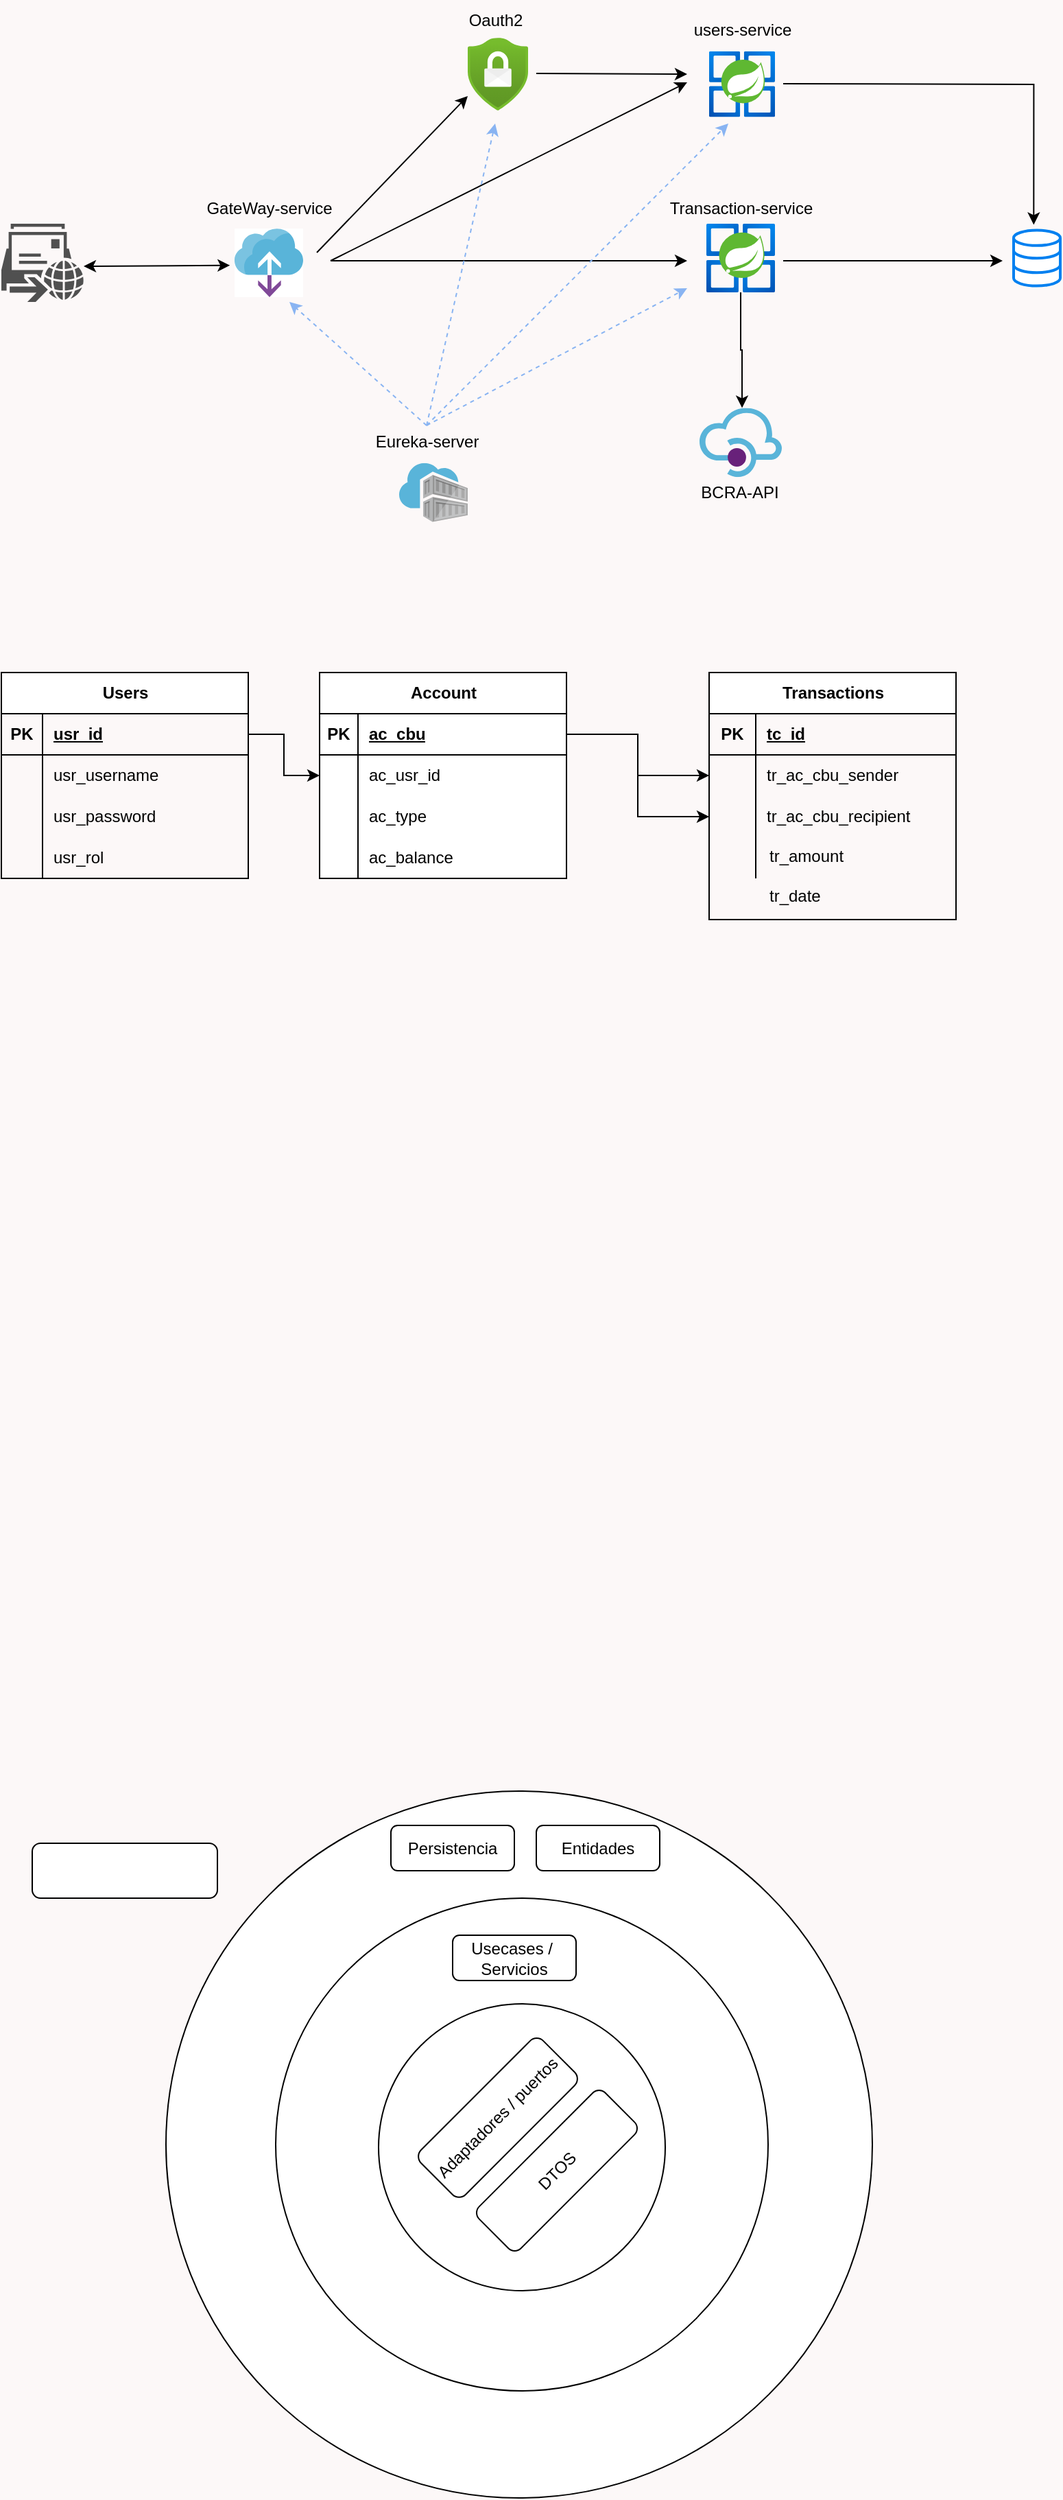 <mxfile version="21.3.7" type="device">
  <diagram id="C5RBs43oDa-KdzZeNtuy" name="Page-1">
    <mxGraphModel dx="1034" dy="438" grid="1" gridSize="10" guides="1" tooltips="1" connect="1" arrows="1" fold="1" page="1" pageScale="1" pageWidth="827" pageHeight="1169" background="#FCF8F8" math="0" shadow="0">
      <root>
        <mxCell id="WIyWlLk6GJQsqaUBKTNV-0" />
        <mxCell id="WIyWlLk6GJQsqaUBKTNV-1" parent="WIyWlLk6GJQsqaUBKTNV-0" />
        <mxCell id="pgt-kpk18Z7RpN9NTaZK-42" value="" style="edgeStyle=orthogonalEdgeStyle;rounded=0;orthogonalLoop=1;jettySize=auto;html=1;entryX=0.431;entryY=-0.099;entryDx=0;entryDy=0;entryPerimeter=0;" parent="WIyWlLk6GJQsqaUBKTNV-1" target="pgt-kpk18Z7RpN9NTaZK-35" edge="1">
          <mxGeometry relative="1" as="geometry">
            <mxPoint x="610" y="91" as="sourcePoint" />
            <mxPoint x="794" y="170" as="targetPoint" />
          </mxGeometry>
        </mxCell>
        <mxCell id="pgt-kpk18Z7RpN9NTaZK-0" value="" style="image;aspect=fixed;html=1;points=[];align=center;fontSize=12;image=img/lib/azure2/compute/Azure_Spring_Cloud.svg;" parent="WIyWlLk6GJQsqaUBKTNV-1" vertex="1">
          <mxGeometry x="556" y="67.28" width="48" height="48" as="geometry" />
        </mxCell>
        <mxCell id="pgt-kpk18Z7RpN9NTaZK-1" value="users-service" style="text;html=1;align=center;verticalAlign=middle;resizable=0;points=[];autosize=1;strokeColor=none;fillColor=none;" parent="WIyWlLk6GJQsqaUBKTNV-1" vertex="1">
          <mxGeometry x="535" y="37.28" width="90" height="30" as="geometry" />
        </mxCell>
        <mxCell id="kaDgl38oNe5Sr7qKTcQq-0" value="" style="edgeStyle=orthogonalEdgeStyle;rounded=0;orthogonalLoop=1;jettySize=auto;html=1;" parent="WIyWlLk6GJQsqaUBKTNV-1" source="pgt-kpk18Z7RpN9NTaZK-4" target="pgt-kpk18Z7RpN9NTaZK-9" edge="1">
          <mxGeometry relative="1" as="geometry">
            <Array as="points">
              <mxPoint x="579" y="285" />
              <mxPoint x="580" y="285" />
            </Array>
          </mxGeometry>
        </mxCell>
        <mxCell id="pgt-kpk18Z7RpN9NTaZK-4" value="" style="image;aspect=fixed;html=1;points=[];align=center;fontSize=12;image=img/lib/azure2/compute/Azure_Spring_Cloud.svg;" parent="WIyWlLk6GJQsqaUBKTNV-1" vertex="1">
          <mxGeometry x="554" y="193" width="50" height="50" as="geometry" />
        </mxCell>
        <mxCell id="pgt-kpk18Z7RpN9NTaZK-5" value="Transaction-service" style="text;html=1;align=center;verticalAlign=middle;resizable=0;points=[];autosize=1;strokeColor=none;fillColor=none;" parent="WIyWlLk6GJQsqaUBKTNV-1" vertex="1">
          <mxGeometry x="514" y="166.5" width="130" height="30" as="geometry" />
        </mxCell>
        <mxCell id="pgt-kpk18Z7RpN9NTaZK-9" value="" style="image;sketch=0;aspect=fixed;html=1;points=[];align=center;fontSize=12;image=img/lib/mscae/API_Management.svg;" parent="WIyWlLk6GJQsqaUBKTNV-1" vertex="1">
          <mxGeometry x="549" y="327.2" width="60" height="50.4" as="geometry" />
        </mxCell>
        <mxCell id="pgt-kpk18Z7RpN9NTaZK-10" value="BCRA-API" style="text;html=1;align=center;verticalAlign=middle;resizable=0;points=[];autosize=1;strokeColor=none;fillColor=none;" parent="WIyWlLk6GJQsqaUBKTNV-1" vertex="1">
          <mxGeometry x="538" y="373.9" width="80" height="30" as="geometry" />
        </mxCell>
        <mxCell id="pgt-kpk18Z7RpN9NTaZK-12" value="" style="image;sketch=0;aspect=fixed;html=1;points=[];align=center;fontSize=12;image=img/lib/mscae/On_Premises_Data_Gateways.svg;imageBackground=default;" parent="WIyWlLk6GJQsqaUBKTNV-1" vertex="1">
          <mxGeometry x="210" y="196.5" width="50" height="50" as="geometry" />
        </mxCell>
        <mxCell id="pgt-kpk18Z7RpN9NTaZK-13" value="" style="image;aspect=fixed;html=1;points=[];align=center;fontSize=12;image=img/lib/azure2/security/Security_Center.svg;" parent="WIyWlLk6GJQsqaUBKTNV-1" vertex="1">
          <mxGeometry x="380" y="57.28" width="44" height="53.43" as="geometry" />
        </mxCell>
        <mxCell id="pgt-kpk18Z7RpN9NTaZK-14" value="" style="image;sketch=0;aspect=fixed;html=1;points=[];align=center;fontSize=12;image=img/lib/mscae/Container_Registries.svg;" parent="WIyWlLk6GJQsqaUBKTNV-1" vertex="1">
          <mxGeometry x="330" y="367.4" width="50" height="43" as="geometry" />
        </mxCell>
        <mxCell id="pgt-kpk18Z7RpN9NTaZK-15" value="" style="sketch=0;pointerEvents=1;shadow=0;dashed=0;html=1;strokeColor=none;fillColor=#505050;labelPosition=center;verticalLabelPosition=bottom;verticalAlign=top;outlineConnect=0;align=center;shape=mxgraph.office.communications.remote_move_request;" parent="WIyWlLk6GJQsqaUBKTNV-1" vertex="1">
          <mxGeometry x="40" y="193" width="60" height="57" as="geometry" />
        </mxCell>
        <mxCell id="pgt-kpk18Z7RpN9NTaZK-21" value="Oauth2" style="text;html=1;align=center;verticalAlign=middle;resizable=0;points=[];autosize=1;strokeColor=none;fillColor=none;" parent="WIyWlLk6GJQsqaUBKTNV-1" vertex="1">
          <mxGeometry x="370" y="30" width="60" height="30" as="geometry" />
        </mxCell>
        <mxCell id="pgt-kpk18Z7RpN9NTaZK-22" value="Eureka-server" style="text;html=1;align=center;verticalAlign=middle;resizable=0;points=[];autosize=1;strokeColor=none;fillColor=none;" parent="WIyWlLk6GJQsqaUBKTNV-1" vertex="1">
          <mxGeometry x="300" y="337.4" width="100" height="30" as="geometry" />
        </mxCell>
        <mxCell id="pgt-kpk18Z7RpN9NTaZK-23" value="GateWay-service" style="text;html=1;align=center;verticalAlign=middle;resizable=0;points=[];autosize=1;strokeColor=none;fillColor=none;" parent="WIyWlLk6GJQsqaUBKTNV-1" vertex="1">
          <mxGeometry x="175" y="166.5" width="120" height="30" as="geometry" />
        </mxCell>
        <mxCell id="pgt-kpk18Z7RpN9NTaZK-24" value="" style="endArrow=classic;startArrow=classic;html=1;rounded=0;entryX=-0.067;entryY=0.537;entryDx=0;entryDy=0;entryPerimeter=0;" parent="WIyWlLk6GJQsqaUBKTNV-1" target="pgt-kpk18Z7RpN9NTaZK-12" edge="1">
          <mxGeometry width="50" height="50" relative="1" as="geometry">
            <mxPoint x="100" y="224" as="sourcePoint" />
            <mxPoint x="150" y="174" as="targetPoint" />
          </mxGeometry>
        </mxCell>
        <mxCell id="pgt-kpk18Z7RpN9NTaZK-26" value="" style="endArrow=classic;html=1;rounded=0;" parent="WIyWlLk6GJQsqaUBKTNV-1" edge="1">
          <mxGeometry width="50" height="50" relative="1" as="geometry">
            <mxPoint x="270" y="214" as="sourcePoint" />
            <mxPoint x="380" y="100" as="targetPoint" />
          </mxGeometry>
        </mxCell>
        <mxCell id="pgt-kpk18Z7RpN9NTaZK-27" value="" style="endArrow=classic;html=1;rounded=0;" parent="WIyWlLk6GJQsqaUBKTNV-1" edge="1">
          <mxGeometry width="50" height="50" relative="1" as="geometry">
            <mxPoint x="280" y="220" as="sourcePoint" />
            <mxPoint x="540" y="220" as="targetPoint" />
          </mxGeometry>
        </mxCell>
        <mxCell id="pgt-kpk18Z7RpN9NTaZK-29" value="" style="endArrow=classic;html=1;rounded=0;" parent="WIyWlLk6GJQsqaUBKTNV-1" edge="1">
          <mxGeometry width="50" height="50" relative="1" as="geometry">
            <mxPoint x="280" y="220" as="sourcePoint" />
            <mxPoint x="540" y="90" as="targetPoint" />
          </mxGeometry>
        </mxCell>
        <mxCell id="pgt-kpk18Z7RpN9NTaZK-33" value="" style="endArrow=classic;html=1;rounded=0;" parent="WIyWlLk6GJQsqaUBKTNV-1" edge="1">
          <mxGeometry width="50" height="50" relative="1" as="geometry">
            <mxPoint x="430" y="83.5" as="sourcePoint" />
            <mxPoint x="540" y="84" as="targetPoint" />
          </mxGeometry>
        </mxCell>
        <mxCell id="pgt-kpk18Z7RpN9NTaZK-35" value="" style="html=1;verticalLabelPosition=bottom;align=center;labelBackgroundColor=#ffffff;verticalAlign=top;strokeWidth=2;strokeColor=#0080F0;shadow=0;dashed=0;shape=mxgraph.ios7.icons.data;" parent="WIyWlLk6GJQsqaUBKTNV-1" vertex="1">
          <mxGeometry x="778" y="197.73" width="34" height="40.55" as="geometry" />
        </mxCell>
        <mxCell id="pgt-kpk18Z7RpN9NTaZK-43" value="" style="endArrow=classic;html=1;rounded=0;dashed=1;fillColor=#dae8fc;strokeColor=#89B4F2;" parent="WIyWlLk6GJQsqaUBKTNV-1" edge="1">
          <mxGeometry width="50" height="50" relative="1" as="geometry">
            <mxPoint x="350" y="340" as="sourcePoint" />
            <mxPoint x="540" y="240" as="targetPoint" />
          </mxGeometry>
        </mxCell>
        <mxCell id="pgt-kpk18Z7RpN9NTaZK-47" value="" style="endArrow=classic;html=1;rounded=0;dashed=1;fillColor=#dae8fc;strokeColor=#89B4F2;" parent="WIyWlLk6GJQsqaUBKTNV-1" edge="1">
          <mxGeometry width="50" height="50" relative="1" as="geometry">
            <mxPoint x="350" y="340" as="sourcePoint" />
            <mxPoint x="570" y="120" as="targetPoint" />
          </mxGeometry>
        </mxCell>
        <mxCell id="pgt-kpk18Z7RpN9NTaZK-48" value="" style="endArrow=classic;html=1;rounded=0;dashed=1;fillColor=#dae8fc;strokeColor=#89B4F2;" parent="WIyWlLk6GJQsqaUBKTNV-1" edge="1">
          <mxGeometry width="50" height="50" relative="1" as="geometry">
            <mxPoint x="350" y="340" as="sourcePoint" />
            <mxPoint x="250" y="250" as="targetPoint" />
          </mxGeometry>
        </mxCell>
        <mxCell id="pgt-kpk18Z7RpN9NTaZK-49" value="" style="endArrow=classic;html=1;rounded=0;dashed=1;fillColor=#dae8fc;strokeColor=#89B4F2;" parent="WIyWlLk6GJQsqaUBKTNV-1" edge="1">
          <mxGeometry width="50" height="50" relative="1" as="geometry">
            <mxPoint x="350" y="340" as="sourcePoint" />
            <mxPoint x="400" y="120" as="targetPoint" />
          </mxGeometry>
        </mxCell>
        <mxCell id="pgt-kpk18Z7RpN9NTaZK-60" value="Users" style="shape=table;startSize=30;container=1;collapsible=1;childLayout=tableLayout;fixedRows=1;rowLines=0;fontStyle=1;align=center;resizeLast=1;html=1;" parent="WIyWlLk6GJQsqaUBKTNV-1" vertex="1">
          <mxGeometry x="40" y="520" width="180" height="150" as="geometry" />
        </mxCell>
        <mxCell id="pgt-kpk18Z7RpN9NTaZK-61" value="" style="shape=tableRow;horizontal=0;startSize=0;swimlaneHead=0;swimlaneBody=0;fillColor=none;collapsible=0;dropTarget=0;points=[[0,0.5],[1,0.5]];portConstraint=eastwest;top=0;left=0;right=0;bottom=1;" parent="pgt-kpk18Z7RpN9NTaZK-60" vertex="1">
          <mxGeometry y="30" width="180" height="30" as="geometry" />
        </mxCell>
        <mxCell id="pgt-kpk18Z7RpN9NTaZK-62" value="PK" style="shape=partialRectangle;connectable=0;fillColor=none;top=0;left=0;bottom=0;right=0;fontStyle=1;overflow=hidden;whiteSpace=wrap;html=1;" parent="pgt-kpk18Z7RpN9NTaZK-61" vertex="1">
          <mxGeometry width="30" height="30" as="geometry">
            <mxRectangle width="30" height="30" as="alternateBounds" />
          </mxGeometry>
        </mxCell>
        <mxCell id="pgt-kpk18Z7RpN9NTaZK-63" value="usr_id" style="shape=partialRectangle;connectable=0;fillColor=none;top=0;left=0;bottom=0;right=0;align=left;spacingLeft=6;fontStyle=5;overflow=hidden;whiteSpace=wrap;html=1;" parent="pgt-kpk18Z7RpN9NTaZK-61" vertex="1">
          <mxGeometry x="30" width="150" height="30" as="geometry">
            <mxRectangle width="150" height="30" as="alternateBounds" />
          </mxGeometry>
        </mxCell>
        <mxCell id="pgt-kpk18Z7RpN9NTaZK-64" value="" style="shape=tableRow;horizontal=0;startSize=0;swimlaneHead=0;swimlaneBody=0;fillColor=none;collapsible=0;dropTarget=0;points=[[0,0.5],[1,0.5]];portConstraint=eastwest;top=0;left=0;right=0;bottom=0;" parent="pgt-kpk18Z7RpN9NTaZK-60" vertex="1">
          <mxGeometry y="60" width="180" height="30" as="geometry" />
        </mxCell>
        <mxCell id="pgt-kpk18Z7RpN9NTaZK-65" value="" style="shape=partialRectangle;connectable=0;fillColor=none;top=0;left=0;bottom=0;right=0;editable=1;overflow=hidden;whiteSpace=wrap;html=1;" parent="pgt-kpk18Z7RpN9NTaZK-64" vertex="1">
          <mxGeometry width="30" height="30" as="geometry">
            <mxRectangle width="30" height="30" as="alternateBounds" />
          </mxGeometry>
        </mxCell>
        <mxCell id="pgt-kpk18Z7RpN9NTaZK-66" value="usr_username" style="shape=partialRectangle;connectable=0;fillColor=none;top=0;left=0;bottom=0;right=0;align=left;spacingLeft=6;overflow=hidden;whiteSpace=wrap;html=1;" parent="pgt-kpk18Z7RpN9NTaZK-64" vertex="1">
          <mxGeometry x="30" width="150" height="30" as="geometry">
            <mxRectangle width="150" height="30" as="alternateBounds" />
          </mxGeometry>
        </mxCell>
        <mxCell id="pgt-kpk18Z7RpN9NTaZK-67" value="" style="shape=tableRow;horizontal=0;startSize=0;swimlaneHead=0;swimlaneBody=0;fillColor=none;collapsible=0;dropTarget=0;points=[[0,0.5],[1,0.5]];portConstraint=eastwest;top=0;left=0;right=0;bottom=0;" parent="pgt-kpk18Z7RpN9NTaZK-60" vertex="1">
          <mxGeometry y="90" width="180" height="30" as="geometry" />
        </mxCell>
        <mxCell id="pgt-kpk18Z7RpN9NTaZK-68" value="" style="shape=partialRectangle;connectable=0;fillColor=none;top=0;left=0;bottom=0;right=0;editable=1;overflow=hidden;whiteSpace=wrap;html=1;" parent="pgt-kpk18Z7RpN9NTaZK-67" vertex="1">
          <mxGeometry width="30" height="30" as="geometry">
            <mxRectangle width="30" height="30" as="alternateBounds" />
          </mxGeometry>
        </mxCell>
        <mxCell id="pgt-kpk18Z7RpN9NTaZK-69" value="usr_password" style="shape=partialRectangle;connectable=0;fillColor=none;top=0;left=0;bottom=0;right=0;align=left;spacingLeft=6;overflow=hidden;whiteSpace=wrap;html=1;" parent="pgt-kpk18Z7RpN9NTaZK-67" vertex="1">
          <mxGeometry x="30" width="150" height="30" as="geometry">
            <mxRectangle width="150" height="30" as="alternateBounds" />
          </mxGeometry>
        </mxCell>
        <mxCell id="pgt-kpk18Z7RpN9NTaZK-70" value="" style="shape=tableRow;horizontal=0;startSize=0;swimlaneHead=0;swimlaneBody=0;fillColor=none;collapsible=0;dropTarget=0;points=[[0,0.5],[1,0.5]];portConstraint=eastwest;top=0;left=0;right=0;bottom=0;" parent="pgt-kpk18Z7RpN9NTaZK-60" vertex="1">
          <mxGeometry y="120" width="180" height="30" as="geometry" />
        </mxCell>
        <mxCell id="pgt-kpk18Z7RpN9NTaZK-71" value="" style="shape=partialRectangle;connectable=0;fillColor=none;top=0;left=0;bottom=0;right=0;editable=1;overflow=hidden;whiteSpace=wrap;html=1;" parent="pgt-kpk18Z7RpN9NTaZK-70" vertex="1">
          <mxGeometry width="30" height="30" as="geometry">
            <mxRectangle width="30" height="30" as="alternateBounds" />
          </mxGeometry>
        </mxCell>
        <mxCell id="pgt-kpk18Z7RpN9NTaZK-72" value="usr_rol" style="shape=partialRectangle;connectable=0;fillColor=none;top=0;left=0;bottom=0;right=0;align=left;spacingLeft=6;overflow=hidden;whiteSpace=wrap;html=1;" parent="pgt-kpk18Z7RpN9NTaZK-70" vertex="1">
          <mxGeometry x="30" width="150" height="30" as="geometry">
            <mxRectangle width="150" height="30" as="alternateBounds" />
          </mxGeometry>
        </mxCell>
        <mxCell id="pgt-kpk18Z7RpN9NTaZK-73" value="Account" style="shape=table;startSize=30;container=1;collapsible=1;childLayout=tableLayout;fixedRows=1;rowLines=0;fontStyle=1;align=center;resizeLast=1;html=1;swimlaneFillColor=default;" parent="WIyWlLk6GJQsqaUBKTNV-1" vertex="1">
          <mxGeometry x="272" y="520" width="180" height="150" as="geometry">
            <mxRectangle x="272" y="520" width="80" height="30" as="alternateBounds" />
          </mxGeometry>
        </mxCell>
        <mxCell id="pgt-kpk18Z7RpN9NTaZK-74" value="" style="shape=tableRow;horizontal=0;startSize=0;swimlaneHead=0;swimlaneBody=0;fillColor=none;collapsible=0;dropTarget=0;points=[[0,0.5],[1,0.5]];portConstraint=eastwest;top=0;left=0;right=0;bottom=1;" parent="pgt-kpk18Z7RpN9NTaZK-73" vertex="1">
          <mxGeometry y="30" width="180" height="30" as="geometry" />
        </mxCell>
        <mxCell id="pgt-kpk18Z7RpN9NTaZK-75" value="PK" style="shape=partialRectangle;connectable=0;fillColor=none;top=0;left=0;bottom=0;right=0;fontStyle=1;overflow=hidden;whiteSpace=wrap;html=1;" parent="pgt-kpk18Z7RpN9NTaZK-74" vertex="1">
          <mxGeometry width="28" height="30" as="geometry">
            <mxRectangle width="28" height="30" as="alternateBounds" />
          </mxGeometry>
        </mxCell>
        <mxCell id="pgt-kpk18Z7RpN9NTaZK-76" value="ac_cbu" style="shape=partialRectangle;connectable=0;fillColor=none;top=0;left=0;bottom=0;right=0;align=left;spacingLeft=6;fontStyle=5;overflow=hidden;whiteSpace=wrap;html=1;" parent="pgt-kpk18Z7RpN9NTaZK-74" vertex="1">
          <mxGeometry x="28" width="152" height="30" as="geometry">
            <mxRectangle width="152" height="30" as="alternateBounds" />
          </mxGeometry>
        </mxCell>
        <mxCell id="pgt-kpk18Z7RpN9NTaZK-77" value="" style="shape=tableRow;horizontal=0;startSize=0;swimlaneHead=0;swimlaneBody=0;fillColor=none;collapsible=0;dropTarget=0;points=[[0,0.5],[1,0.5]];portConstraint=eastwest;top=0;left=0;right=0;bottom=0;" parent="pgt-kpk18Z7RpN9NTaZK-73" vertex="1">
          <mxGeometry y="60" width="180" height="30" as="geometry" />
        </mxCell>
        <mxCell id="pgt-kpk18Z7RpN9NTaZK-78" value="" style="shape=partialRectangle;connectable=0;fillColor=none;top=0;left=0;bottom=0;right=0;editable=1;overflow=hidden;whiteSpace=wrap;html=1;" parent="pgt-kpk18Z7RpN9NTaZK-77" vertex="1">
          <mxGeometry width="28" height="30" as="geometry">
            <mxRectangle width="28" height="30" as="alternateBounds" />
          </mxGeometry>
        </mxCell>
        <mxCell id="pgt-kpk18Z7RpN9NTaZK-79" value="ac_usr_id" style="shape=partialRectangle;connectable=0;fillColor=none;top=0;left=0;bottom=0;right=0;align=left;spacingLeft=6;overflow=hidden;whiteSpace=wrap;html=1;" parent="pgt-kpk18Z7RpN9NTaZK-77" vertex="1">
          <mxGeometry x="28" width="152" height="30" as="geometry">
            <mxRectangle width="152" height="30" as="alternateBounds" />
          </mxGeometry>
        </mxCell>
        <mxCell id="pgt-kpk18Z7RpN9NTaZK-80" value="" style="shape=tableRow;horizontal=0;startSize=0;swimlaneHead=0;swimlaneBody=0;fillColor=none;collapsible=0;dropTarget=0;points=[[0,0.5],[1,0.5]];portConstraint=eastwest;top=0;left=0;right=0;bottom=0;" parent="pgt-kpk18Z7RpN9NTaZK-73" vertex="1">
          <mxGeometry y="90" width="180" height="30" as="geometry" />
        </mxCell>
        <mxCell id="pgt-kpk18Z7RpN9NTaZK-81" value="" style="shape=partialRectangle;connectable=0;fillColor=none;top=0;left=0;bottom=0;right=0;editable=1;overflow=hidden;whiteSpace=wrap;html=1;" parent="pgt-kpk18Z7RpN9NTaZK-80" vertex="1">
          <mxGeometry width="28" height="30" as="geometry">
            <mxRectangle width="28" height="30" as="alternateBounds" />
          </mxGeometry>
        </mxCell>
        <mxCell id="pgt-kpk18Z7RpN9NTaZK-82" value="ac_type" style="shape=partialRectangle;connectable=0;fillColor=none;top=0;left=0;bottom=0;right=0;align=left;spacingLeft=6;overflow=hidden;whiteSpace=wrap;html=1;" parent="pgt-kpk18Z7RpN9NTaZK-80" vertex="1">
          <mxGeometry x="28" width="152" height="30" as="geometry">
            <mxRectangle width="152" height="30" as="alternateBounds" />
          </mxGeometry>
        </mxCell>
        <mxCell id="pgt-kpk18Z7RpN9NTaZK-83" value="" style="shape=tableRow;horizontal=0;startSize=0;swimlaneHead=0;swimlaneBody=0;fillColor=none;collapsible=0;dropTarget=0;points=[[0,0.5],[1,0.5]];portConstraint=eastwest;top=0;left=0;right=0;bottom=0;" parent="pgt-kpk18Z7RpN9NTaZK-73" vertex="1">
          <mxGeometry y="120" width="180" height="30" as="geometry" />
        </mxCell>
        <mxCell id="pgt-kpk18Z7RpN9NTaZK-84" value="&lt;br&gt;" style="shape=partialRectangle;connectable=0;fillColor=none;top=0;left=0;bottom=0;right=0;editable=1;overflow=hidden;whiteSpace=wrap;html=1;" parent="pgt-kpk18Z7RpN9NTaZK-83" vertex="1">
          <mxGeometry width="28" height="30" as="geometry">
            <mxRectangle width="28" height="30" as="alternateBounds" />
          </mxGeometry>
        </mxCell>
        <mxCell id="pgt-kpk18Z7RpN9NTaZK-85" value="ac_balance" style="shape=partialRectangle;connectable=0;fillColor=none;top=0;left=0;bottom=0;right=0;align=left;spacingLeft=6;overflow=hidden;whiteSpace=wrap;html=1;" parent="pgt-kpk18Z7RpN9NTaZK-83" vertex="1">
          <mxGeometry x="28" width="152" height="30" as="geometry">
            <mxRectangle width="152" height="30" as="alternateBounds" />
          </mxGeometry>
        </mxCell>
        <mxCell id="pgt-kpk18Z7RpN9NTaZK-103" value="" style="shape=tableRow;horizontal=0;startSize=0;swimlaneHead=0;swimlaneBody=0;fillColor=none;collapsible=0;dropTarget=0;points=[[0,0.5],[1,0.5]];portConstraint=eastwest;top=0;left=0;right=0;bottom=0;" parent="WIyWlLk6GJQsqaUBKTNV-1" vertex="1">
          <mxGeometry x="272" y="670" width="180" height="25" as="geometry" />
        </mxCell>
        <mxCell id="pgt-kpk18Z7RpN9NTaZK-104" value="&lt;br&gt;" style="shape=partialRectangle;connectable=0;fillColor=none;top=0;left=0;bottom=0;right=0;editable=1;overflow=hidden;whiteSpace=wrap;html=1;" parent="pgt-kpk18Z7RpN9NTaZK-103" vertex="1">
          <mxGeometry width="30" height="30" as="geometry">
            <mxRectangle width="30" height="30" as="alternateBounds" />
          </mxGeometry>
        </mxCell>
        <mxCell id="pgt-kpk18Z7RpN9NTaZK-107" value="" style="endArrow=classic;html=1;rounded=0;" parent="WIyWlLk6GJQsqaUBKTNV-1" edge="1">
          <mxGeometry width="50" height="50" relative="1" as="geometry">
            <mxPoint x="610" y="220" as="sourcePoint" />
            <mxPoint x="770" y="220" as="targetPoint" />
            <Array as="points" />
          </mxGeometry>
        </mxCell>
        <mxCell id="pgt-kpk18Z7RpN9NTaZK-121" value="" style="shape=tableRow;horizontal=0;startSize=0;swimlaneHead=0;swimlaneBody=0;fillColor=none;collapsible=0;dropTarget=0;points=[[0,0.5],[1,0.5]];portConstraint=eastwest;top=0;left=0;right=0;bottom=0;" parent="WIyWlLk6GJQsqaUBKTNV-1" vertex="1">
          <mxGeometry x="270" y="670" width="180" height="30" as="geometry" />
        </mxCell>
        <mxCell id="pgt-kpk18Z7RpN9NTaZK-122" value="&lt;br&gt;" style="shape=partialRectangle;connectable=0;fillColor=none;top=0;left=0;bottom=0;right=0;editable=1;overflow=hidden;whiteSpace=wrap;html=1;" parent="pgt-kpk18Z7RpN9NTaZK-121" vertex="1">
          <mxGeometry width="30" height="30" as="geometry">
            <mxRectangle width="30" height="30" as="alternateBounds" />
          </mxGeometry>
        </mxCell>
        <mxCell id="pgt-kpk18Z7RpN9NTaZK-130" value="" style="shape=tableRow;horizontal=0;startSize=0;swimlaneHead=0;swimlaneBody=0;fillColor=none;collapsible=0;dropTarget=0;points=[[0,0.5],[1,0.5]];portConstraint=eastwest;top=0;left=0;right=0;bottom=0;" parent="WIyWlLk6GJQsqaUBKTNV-1" vertex="1">
          <mxGeometry x="270" y="670" width="180" height="30" as="geometry" />
        </mxCell>
        <mxCell id="pgt-kpk18Z7RpN9NTaZK-131" value="&lt;br&gt;" style="shape=partialRectangle;connectable=0;fillColor=none;top=0;left=0;bottom=0;right=0;editable=1;overflow=hidden;whiteSpace=wrap;html=1;" parent="pgt-kpk18Z7RpN9NTaZK-130" vertex="1">
          <mxGeometry width="28" height="30" as="geometry">
            <mxRectangle width="28" height="30" as="alternateBounds" />
          </mxGeometry>
        </mxCell>
        <mxCell id="pgt-kpk18Z7RpN9NTaZK-133" value="&lt;br&gt;" style="shape=partialRectangle;connectable=0;fillColor=none;top=0;left=0;bottom=0;right=0;editable=1;overflow=hidden;whiteSpace=wrap;html=1;" parent="WIyWlLk6GJQsqaUBKTNV-1" vertex="1">
          <mxGeometry x="282" y="650" width="28" height="30" as="geometry">
            <mxRectangle width="28" height="30" as="alternateBounds" />
          </mxGeometry>
        </mxCell>
        <mxCell id="kaDgl38oNe5Sr7qKTcQq-12" value="Transactions" style="shape=table;startSize=30;container=1;collapsible=1;childLayout=tableLayout;fixedRows=1;rowLines=0;fontStyle=1;align=center;resizeLast=1;html=1;" parent="WIyWlLk6GJQsqaUBKTNV-1" vertex="1">
          <mxGeometry x="556" y="520" width="180" height="180" as="geometry" />
        </mxCell>
        <mxCell id="kaDgl38oNe5Sr7qKTcQq-13" value="" style="shape=tableRow;horizontal=0;startSize=0;swimlaneHead=0;swimlaneBody=0;fillColor=none;collapsible=0;dropTarget=0;points=[[0,0.5],[1,0.5]];portConstraint=eastwest;top=0;left=0;right=0;bottom=1;" parent="kaDgl38oNe5Sr7qKTcQq-12" vertex="1">
          <mxGeometry y="30" width="180" height="30" as="geometry" />
        </mxCell>
        <mxCell id="kaDgl38oNe5Sr7qKTcQq-14" value="PK" style="shape=partialRectangle;connectable=0;fillColor=none;top=0;left=0;bottom=0;right=0;fontStyle=1;overflow=hidden;whiteSpace=wrap;html=1;" parent="kaDgl38oNe5Sr7qKTcQq-13" vertex="1">
          <mxGeometry width="34" height="30" as="geometry">
            <mxRectangle width="34" height="30" as="alternateBounds" />
          </mxGeometry>
        </mxCell>
        <mxCell id="kaDgl38oNe5Sr7qKTcQq-15" value="tc_id" style="shape=partialRectangle;connectable=0;fillColor=none;top=0;left=0;bottom=0;right=0;align=left;spacingLeft=6;fontStyle=5;overflow=hidden;whiteSpace=wrap;html=1;" parent="kaDgl38oNe5Sr7qKTcQq-13" vertex="1">
          <mxGeometry x="34" width="146" height="30" as="geometry">
            <mxRectangle width="146" height="30" as="alternateBounds" />
          </mxGeometry>
        </mxCell>
        <mxCell id="kaDgl38oNe5Sr7qKTcQq-16" value="" style="shape=tableRow;horizontal=0;startSize=0;swimlaneHead=0;swimlaneBody=0;fillColor=none;collapsible=0;dropTarget=0;points=[[0,0.5],[1,0.5]];portConstraint=eastwest;top=0;left=0;right=0;bottom=0;" parent="kaDgl38oNe5Sr7qKTcQq-12" vertex="1">
          <mxGeometry y="60" width="180" height="30" as="geometry" />
        </mxCell>
        <mxCell id="kaDgl38oNe5Sr7qKTcQq-17" value="" style="shape=partialRectangle;connectable=0;fillColor=none;top=0;left=0;bottom=0;right=0;editable=1;overflow=hidden;whiteSpace=wrap;html=1;" parent="kaDgl38oNe5Sr7qKTcQq-16" vertex="1">
          <mxGeometry width="34" height="30" as="geometry">
            <mxRectangle width="34" height="30" as="alternateBounds" />
          </mxGeometry>
        </mxCell>
        <mxCell id="kaDgl38oNe5Sr7qKTcQq-18" value="tr_ac_cbu_sender" style="shape=partialRectangle;connectable=0;fillColor=none;top=0;left=0;bottom=0;right=0;align=left;spacingLeft=6;overflow=hidden;whiteSpace=wrap;html=1;" parent="kaDgl38oNe5Sr7qKTcQq-16" vertex="1">
          <mxGeometry x="34" width="146" height="30" as="geometry">
            <mxRectangle width="146" height="30" as="alternateBounds" />
          </mxGeometry>
        </mxCell>
        <mxCell id="kaDgl38oNe5Sr7qKTcQq-19" value="" style="shape=tableRow;horizontal=0;startSize=0;swimlaneHead=0;swimlaneBody=0;fillColor=none;collapsible=0;dropTarget=0;points=[[0,0.5],[1,0.5]];portConstraint=eastwest;top=0;left=0;right=0;bottom=0;" parent="kaDgl38oNe5Sr7qKTcQq-12" vertex="1">
          <mxGeometry y="90" width="180" height="30" as="geometry" />
        </mxCell>
        <mxCell id="kaDgl38oNe5Sr7qKTcQq-20" value="" style="shape=partialRectangle;connectable=0;fillColor=none;top=0;left=0;bottom=0;right=0;editable=1;overflow=hidden;whiteSpace=wrap;html=1;" parent="kaDgl38oNe5Sr7qKTcQq-19" vertex="1">
          <mxGeometry width="34" height="30" as="geometry">
            <mxRectangle width="34" height="30" as="alternateBounds" />
          </mxGeometry>
        </mxCell>
        <mxCell id="kaDgl38oNe5Sr7qKTcQq-21" value="tr_ac_cbu_recipient" style="shape=partialRectangle;connectable=0;fillColor=none;top=0;left=0;bottom=0;right=0;align=left;spacingLeft=6;overflow=hidden;whiteSpace=wrap;html=1;" parent="kaDgl38oNe5Sr7qKTcQq-19" vertex="1">
          <mxGeometry x="34" width="146" height="30" as="geometry">
            <mxRectangle width="146" height="30" as="alternateBounds" />
          </mxGeometry>
        </mxCell>
        <mxCell id="kaDgl38oNe5Sr7qKTcQq-22" value="" style="shape=tableRow;horizontal=0;startSize=0;swimlaneHead=0;swimlaneBody=0;fillColor=none;collapsible=0;dropTarget=0;points=[[0,0.5],[1,0.5]];portConstraint=eastwest;top=0;left=0;right=0;bottom=0;" parent="kaDgl38oNe5Sr7qKTcQq-12" vertex="1">
          <mxGeometry y="120" width="180" height="30" as="geometry" />
        </mxCell>
        <mxCell id="kaDgl38oNe5Sr7qKTcQq-23" value="" style="shape=partialRectangle;connectable=0;fillColor=none;top=0;left=0;bottom=0;right=0;editable=1;overflow=hidden;whiteSpace=wrap;html=1;" parent="kaDgl38oNe5Sr7qKTcQq-22" vertex="1">
          <mxGeometry width="34" height="30" as="geometry">
            <mxRectangle width="34" height="30" as="alternateBounds" />
          </mxGeometry>
        </mxCell>
        <mxCell id="kaDgl38oNe5Sr7qKTcQq-24" value="" style="shape=partialRectangle;connectable=0;fillColor=none;top=0;left=0;bottom=0;right=0;align=left;spacingLeft=6;overflow=hidden;whiteSpace=wrap;html=1;" parent="kaDgl38oNe5Sr7qKTcQq-22" vertex="1">
          <mxGeometry x="34" width="146" height="30" as="geometry">
            <mxRectangle width="146" height="30" as="alternateBounds" />
          </mxGeometry>
        </mxCell>
        <mxCell id="kaDgl38oNe5Sr7qKTcQq-25" value="tr_amount" style="shape=partialRectangle;connectable=0;fillColor=none;top=0;left=0;bottom=0;right=0;align=left;spacingLeft=6;overflow=hidden;whiteSpace=wrap;html=1;" parent="WIyWlLk6GJQsqaUBKTNV-1" vertex="1">
          <mxGeometry x="592" y="639" width="150" height="30" as="geometry">
            <mxRectangle width="150" height="30" as="alternateBounds" />
          </mxGeometry>
        </mxCell>
        <mxCell id="kaDgl38oNe5Sr7qKTcQq-26" style="edgeStyle=orthogonalEdgeStyle;rounded=0;orthogonalLoop=1;jettySize=auto;html=1;exitX=1;exitY=0.5;exitDx=0;exitDy=0;entryX=0;entryY=0.5;entryDx=0;entryDy=0;" parent="WIyWlLk6GJQsqaUBKTNV-1" source="pgt-kpk18Z7RpN9NTaZK-74" target="kaDgl38oNe5Sr7qKTcQq-16" edge="1">
          <mxGeometry relative="1" as="geometry" />
        </mxCell>
        <mxCell id="kaDgl38oNe5Sr7qKTcQq-27" style="edgeStyle=orthogonalEdgeStyle;rounded=0;orthogonalLoop=1;jettySize=auto;html=1;exitX=1;exitY=0.5;exitDx=0;exitDy=0;entryX=0;entryY=0.5;entryDx=0;entryDy=0;" parent="WIyWlLk6GJQsqaUBKTNV-1" source="pgt-kpk18Z7RpN9NTaZK-74" target="kaDgl38oNe5Sr7qKTcQq-19" edge="1">
          <mxGeometry relative="1" as="geometry" />
        </mxCell>
        <mxCell id="TprXaaUuAmN3QwD330k2-0" style="edgeStyle=orthogonalEdgeStyle;rounded=0;orthogonalLoop=1;jettySize=auto;html=1;exitX=1;exitY=0.5;exitDx=0;exitDy=0;entryX=0;entryY=0.5;entryDx=0;entryDy=0;" edge="1" parent="WIyWlLk6GJQsqaUBKTNV-1" source="pgt-kpk18Z7RpN9NTaZK-61" target="pgt-kpk18Z7RpN9NTaZK-77">
          <mxGeometry relative="1" as="geometry" />
        </mxCell>
        <mxCell id="TprXaaUuAmN3QwD330k2-1" value="tr_date" style="shape=partialRectangle;connectable=0;fillColor=none;top=0;left=0;bottom=0;right=0;align=left;spacingLeft=6;overflow=hidden;whiteSpace=wrap;html=1;" vertex="1" parent="WIyWlLk6GJQsqaUBKTNV-1">
          <mxGeometry x="592" y="668" width="150" height="30" as="geometry">
            <mxRectangle width="150" height="30" as="alternateBounds" />
          </mxGeometry>
        </mxCell>
        <mxCell id="TprXaaUuAmN3QwD330k2-5" value="" style="ellipse;whiteSpace=wrap;html=1;aspect=fixed;" vertex="1" parent="WIyWlLk6GJQsqaUBKTNV-1">
          <mxGeometry x="160" y="1335" width="515" height="515" as="geometry" />
        </mxCell>
        <mxCell id="TprXaaUuAmN3QwD330k2-6" value="" style="ellipse;whiteSpace=wrap;html=1;aspect=fixed;" vertex="1" parent="WIyWlLk6GJQsqaUBKTNV-1">
          <mxGeometry x="240" y="1413" width="359" height="359" as="geometry" />
        </mxCell>
        <mxCell id="TprXaaUuAmN3QwD330k2-7" value="" style="ellipse;whiteSpace=wrap;html=1;aspect=fixed;" vertex="1" parent="WIyWlLk6GJQsqaUBKTNV-1">
          <mxGeometry x="315" y="1490" width="209" height="209" as="geometry" />
        </mxCell>
        <mxCell id="TprXaaUuAmN3QwD330k2-9" value="Persistencia" style="rounded=1;whiteSpace=wrap;html=1;" vertex="1" parent="WIyWlLk6GJQsqaUBKTNV-1">
          <mxGeometry x="324" y="1360" width="90" height="33" as="geometry" />
        </mxCell>
        <mxCell id="TprXaaUuAmN3QwD330k2-10" value="Entidades" style="rounded=1;whiteSpace=wrap;html=1;" vertex="1" parent="WIyWlLk6GJQsqaUBKTNV-1">
          <mxGeometry x="430" y="1360" width="90" height="33" as="geometry" />
        </mxCell>
        <mxCell id="TprXaaUuAmN3QwD330k2-11" value="Adaptadores / puertos" style="rounded=1;whiteSpace=wrap;html=1;rotation=-45;" vertex="1" parent="WIyWlLk6GJQsqaUBKTNV-1">
          <mxGeometry x="339" y="1550" width="126" height="45.93" as="geometry" />
        </mxCell>
        <mxCell id="TprXaaUuAmN3QwD330k2-12" value="DTOS" style="rounded=1;whiteSpace=wrap;html=1;rotation=-45;" vertex="1" parent="WIyWlLk6GJQsqaUBKTNV-1">
          <mxGeometry x="380" y="1590" width="130" height="43" as="geometry" />
        </mxCell>
        <mxCell id="TprXaaUuAmN3QwD330k2-13" value="Usecases /&amp;nbsp; Servicios" style="rounded=1;whiteSpace=wrap;html=1;" vertex="1" parent="WIyWlLk6GJQsqaUBKTNV-1">
          <mxGeometry x="369" y="1440" width="90" height="33" as="geometry" />
        </mxCell>
        <mxCell id="TprXaaUuAmN3QwD330k2-14" value="&amp;nbsp;" style="rounded=1;whiteSpace=wrap;html=1;" vertex="1" parent="WIyWlLk6GJQsqaUBKTNV-1">
          <mxGeometry x="62.5" y="1373" width="135" height="40" as="geometry" />
        </mxCell>
      </root>
    </mxGraphModel>
  </diagram>
</mxfile>
